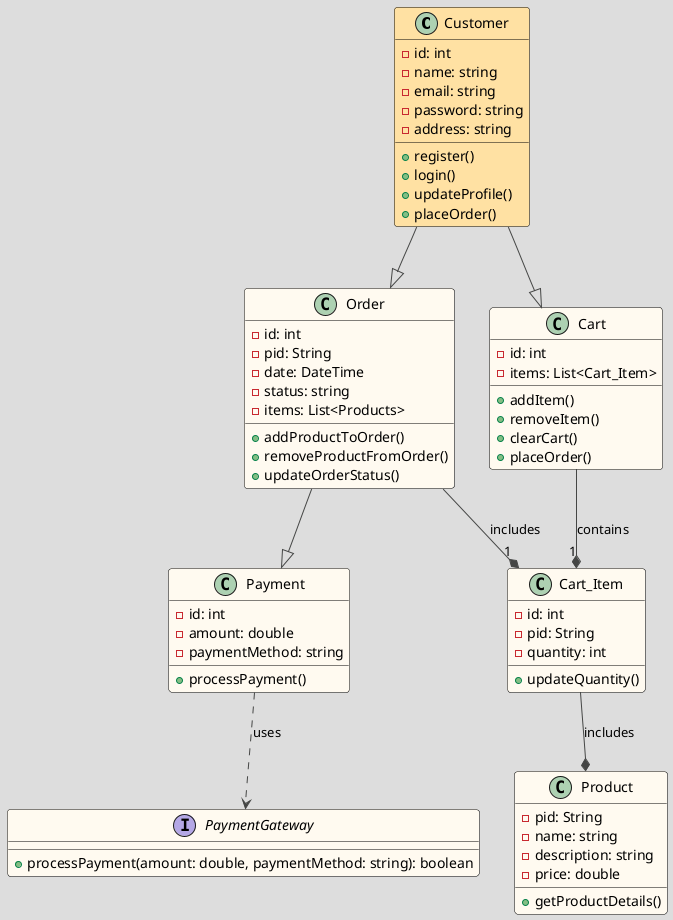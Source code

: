 @startuml Shopping
!theme toy
skinparam class {
  BackgroundColor FloralWhite
  BorderColor Black
}

class Customer #ffe1a3{
  - id: int
  - name: string
  - email: string
  - password: string
  - address: string
  + register()
  + login()
  + updateProfile()
  + placeOrder()
}

class Product {
  - pid: String
  - name: string
  - description: string
  - price: double
  + getProductDetails()
}

class Order {
  - id: int
  - pid: String 
  - date: DateTime
  - status: string
  - items: List<Products>
  + addProductToOrder()
  + removeProductFromOrder()
  + updateOrderStatus()

}

class Cart_Item {
  - id: int
  - pid: String
  - quantity: int
  + updateQuantity()
}

class Cart {
  - id: int
  - items: List<Cart_Item>
  + addItem()
  + removeItem()
  + clearCart()
  + placeOrder()
}

class Payment {
  - id: int
  - amount: double
  - paymentMethod: string
  + processPayment()
}

interface PaymentGateway {
  + processPayment(amount: double, paymentMethod: string): boolean
}

Customer --|> Cart
Cart --* "1" Cart_Item : contains
Cart_Item --* Product : includes
Customer --|> Order
Order --* "1" Cart_Item : includes

Order --|> Payment
Payment ..> PaymentGateway : uses

@enduml
